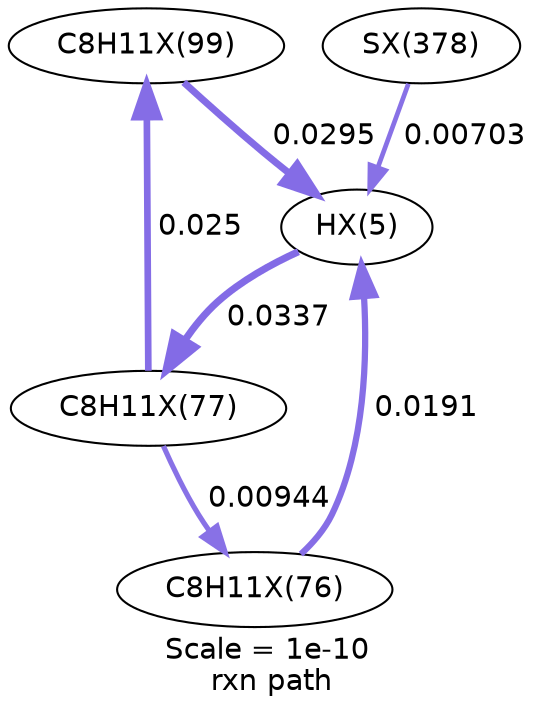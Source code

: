 digraph reaction_paths {
center=1;
s75 -> s54[fontname="Helvetica", style="setlinewidth(3.34)", arrowsize=1.67, color="0.7, 0.53, 0.9"
, label=" 0.0295"];
s69 -> s54[fontname="Helvetica", style="setlinewidth(3.01)", arrowsize=1.51, color="0.7, 0.519, 0.9"
, label=" 0.0191"];
s90 -> s54[fontname="Helvetica", style="setlinewidth(2.26)", arrowsize=1.13, color="0.7, 0.507, 0.9"
, label=" 0.00703"];
s54 -> s70[fontname="Helvetica", style="setlinewidth(3.44)", arrowsize=1.72, color="0.7, 0.534, 0.9"
, label=" 0.0337"];
s70 -> s75[fontname="Helvetica", style="setlinewidth(3.21)", arrowsize=1.61, color="0.7, 0.525, 0.9"
, label=" 0.025"];
s70 -> s69[fontname="Helvetica", style="setlinewidth(2.48)", arrowsize=1.24, color="0.7, 0.509, 0.9"
, label=" 0.00944"];
s54 [ fontname="Helvetica", label="HX(5)"];
s69 [ fontname="Helvetica", label="C8H11X(76)"];
s70 [ fontname="Helvetica", label="C8H11X(77)"];
s75 [ fontname="Helvetica", label="C8H11X(99)"];
s90 [ fontname="Helvetica", label="SX(378)"];
 label = "Scale = 1e-10\l rxn path";
 fontname = "Helvetica";
}
